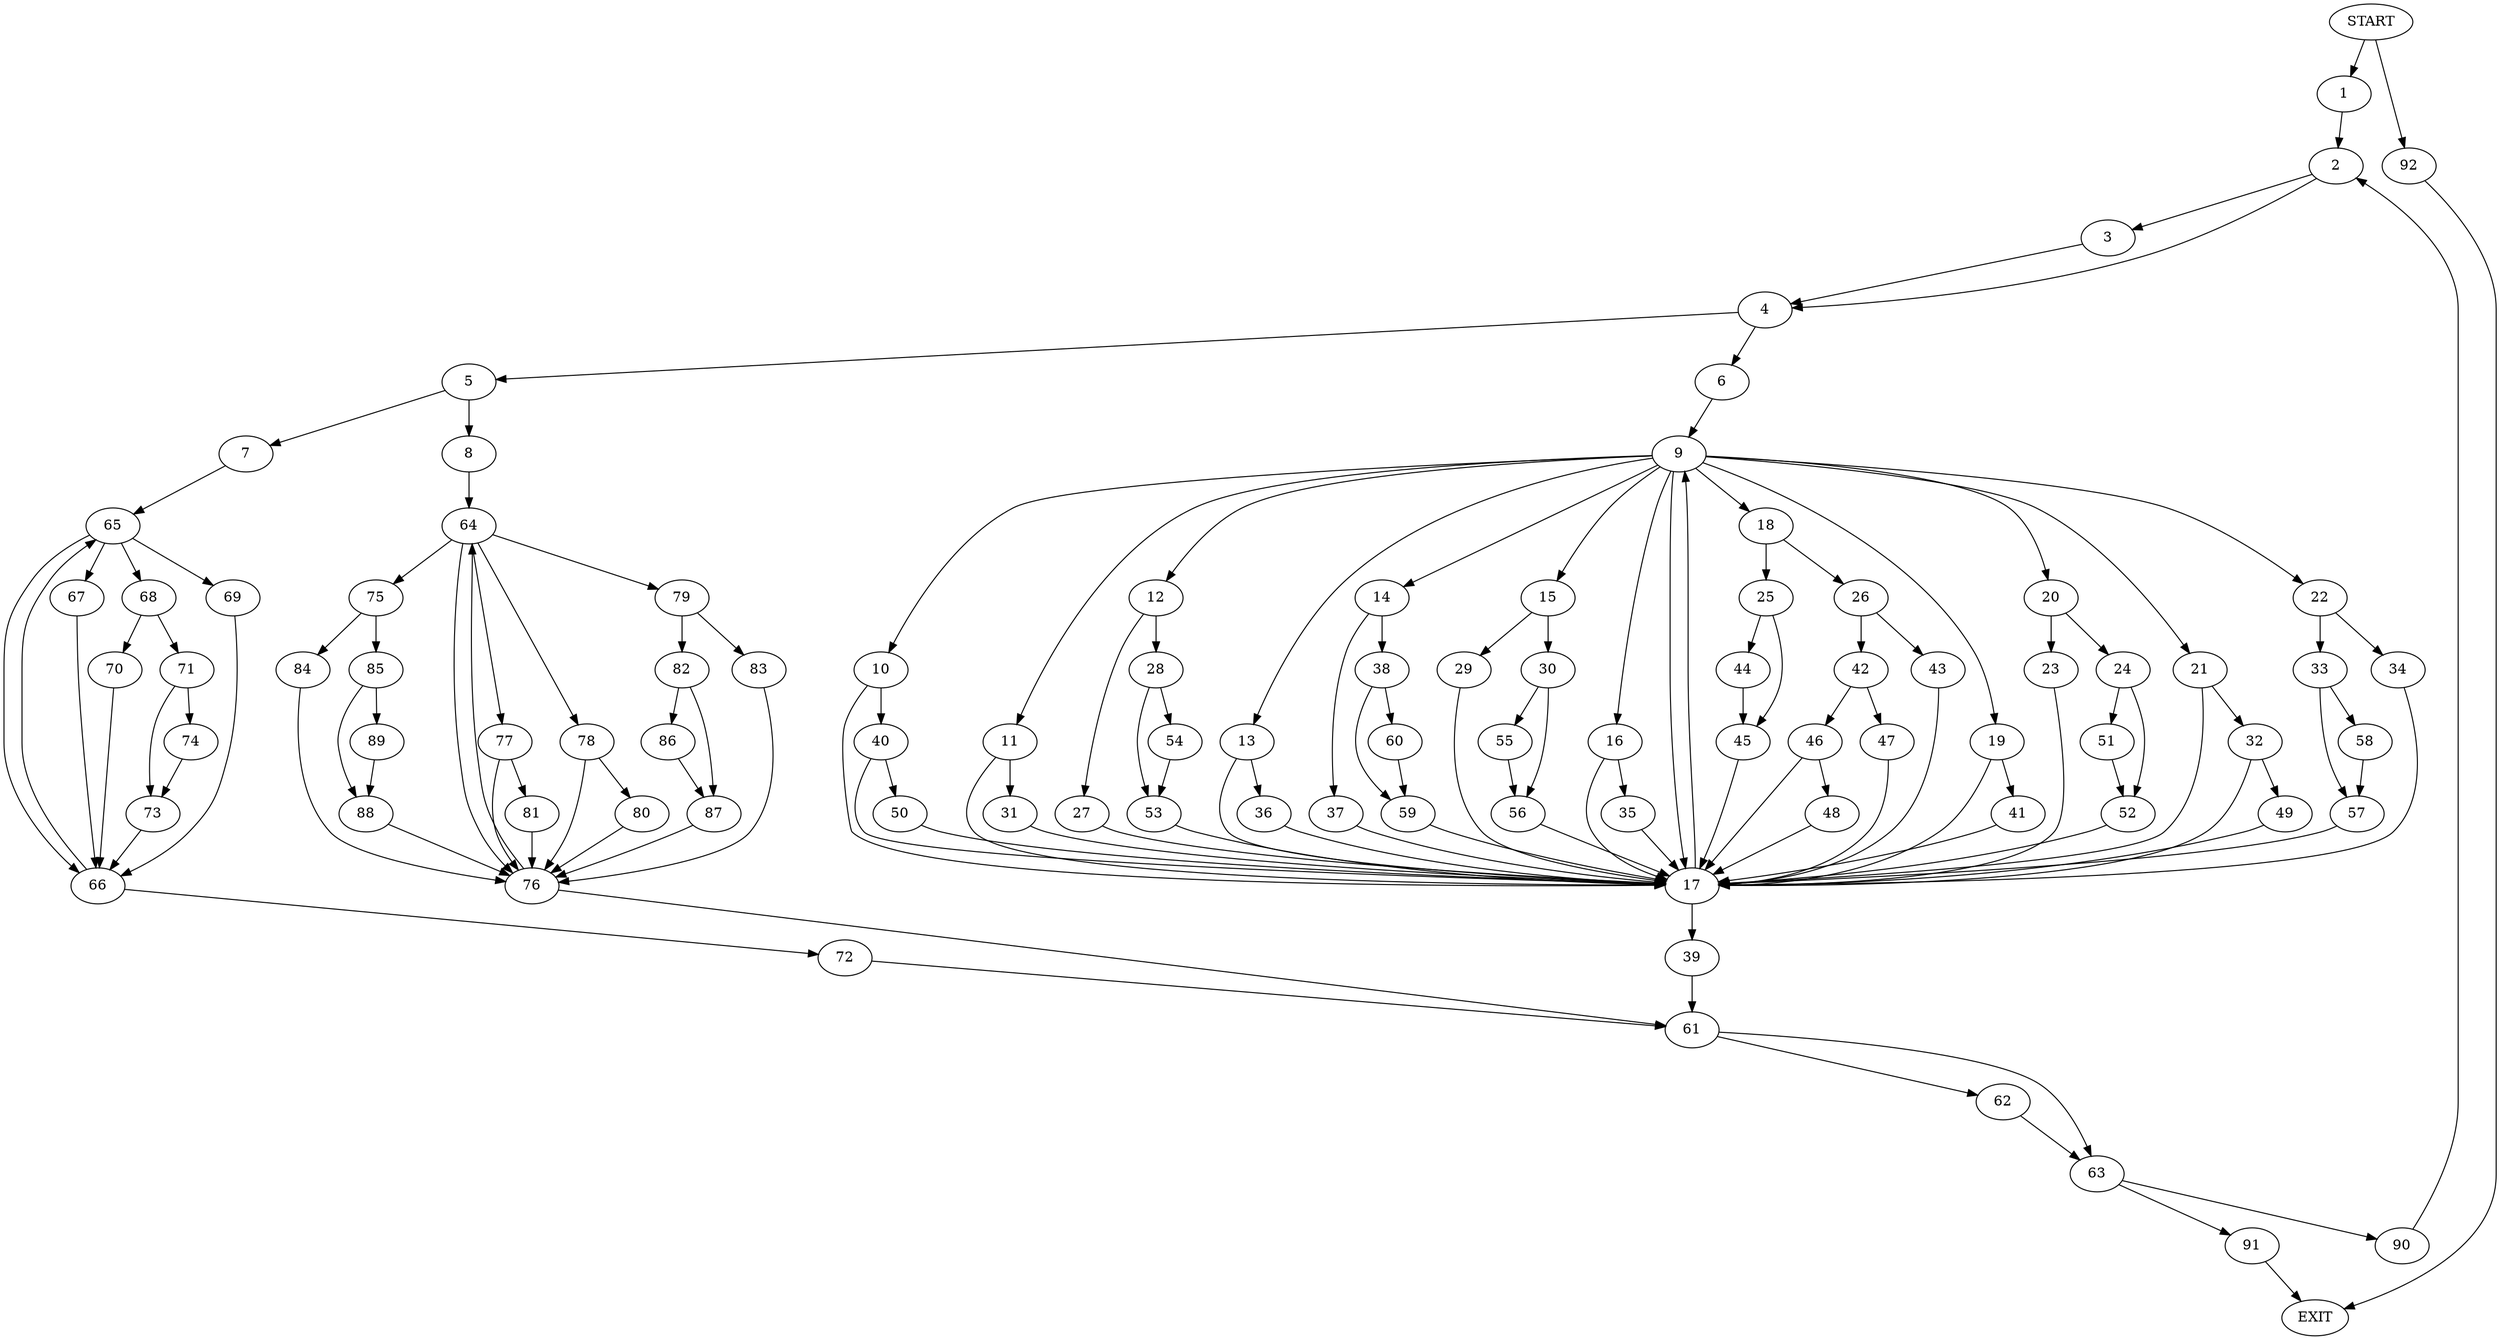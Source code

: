 digraph {
0 [label="START"]
93 [label="EXIT"]
0 -> 1
1 -> 2
2 -> 3
2 -> 4
3 -> 4
4 -> 5
4 -> 6
5 -> 7
5 -> 8
6 -> 9
9 -> 10
9 -> 11
9 -> 12
9 -> 13
9 -> 14
9 -> 15
9 -> 16
9 -> 17
9 -> 18
9 -> 19
9 -> 20
9 -> 21
9 -> 22
20 -> 23
20 -> 24
18 -> 25
18 -> 26
12 -> 27
12 -> 28
15 -> 29
15 -> 30
11 -> 31
11 -> 17
21 -> 32
21 -> 17
22 -> 33
22 -> 34
16 -> 17
16 -> 35
13 -> 36
13 -> 17
14 -> 37
14 -> 38
17 -> 39
17 -> 9
10 -> 40
10 -> 17
19 -> 41
19 -> 17
26 -> 42
26 -> 43
25 -> 44
25 -> 45
45 -> 17
44 -> 45
43 -> 17
42 -> 46
42 -> 47
46 -> 48
46 -> 17
47 -> 17
48 -> 17
31 -> 17
32 -> 17
32 -> 49
49 -> 17
35 -> 17
41 -> 17
40 -> 17
40 -> 50
50 -> 17
24 -> 51
24 -> 52
23 -> 17
52 -> 17
51 -> 52
27 -> 17
28 -> 53
28 -> 54
54 -> 53
53 -> 17
29 -> 17
30 -> 55
30 -> 56
56 -> 17
55 -> 56
36 -> 17
33 -> 57
33 -> 58
34 -> 17
58 -> 57
57 -> 17
38 -> 59
38 -> 60
37 -> 17
59 -> 17
60 -> 59
39 -> 61
61 -> 62
61 -> 63
8 -> 64
7 -> 65
65 -> 66
65 -> 67
65 -> 68
65 -> 69
67 -> 66
68 -> 70
68 -> 71
66 -> 65
66 -> 72
69 -> 66
70 -> 66
71 -> 73
71 -> 74
73 -> 66
74 -> 73
72 -> 61
64 -> 75
64 -> 76
64 -> 77
64 -> 78
64 -> 79
78 -> 76
78 -> 80
77 -> 76
77 -> 81
79 -> 82
79 -> 83
75 -> 84
75 -> 85
76 -> 61
76 -> 64
83 -> 76
82 -> 86
82 -> 87
86 -> 87
87 -> 76
80 -> 76
81 -> 76
85 -> 88
85 -> 89
84 -> 76
88 -> 76
89 -> 88
62 -> 63
63 -> 90
63 -> 91
91 -> 93
90 -> 2
0 -> 92
92 -> 93
}

